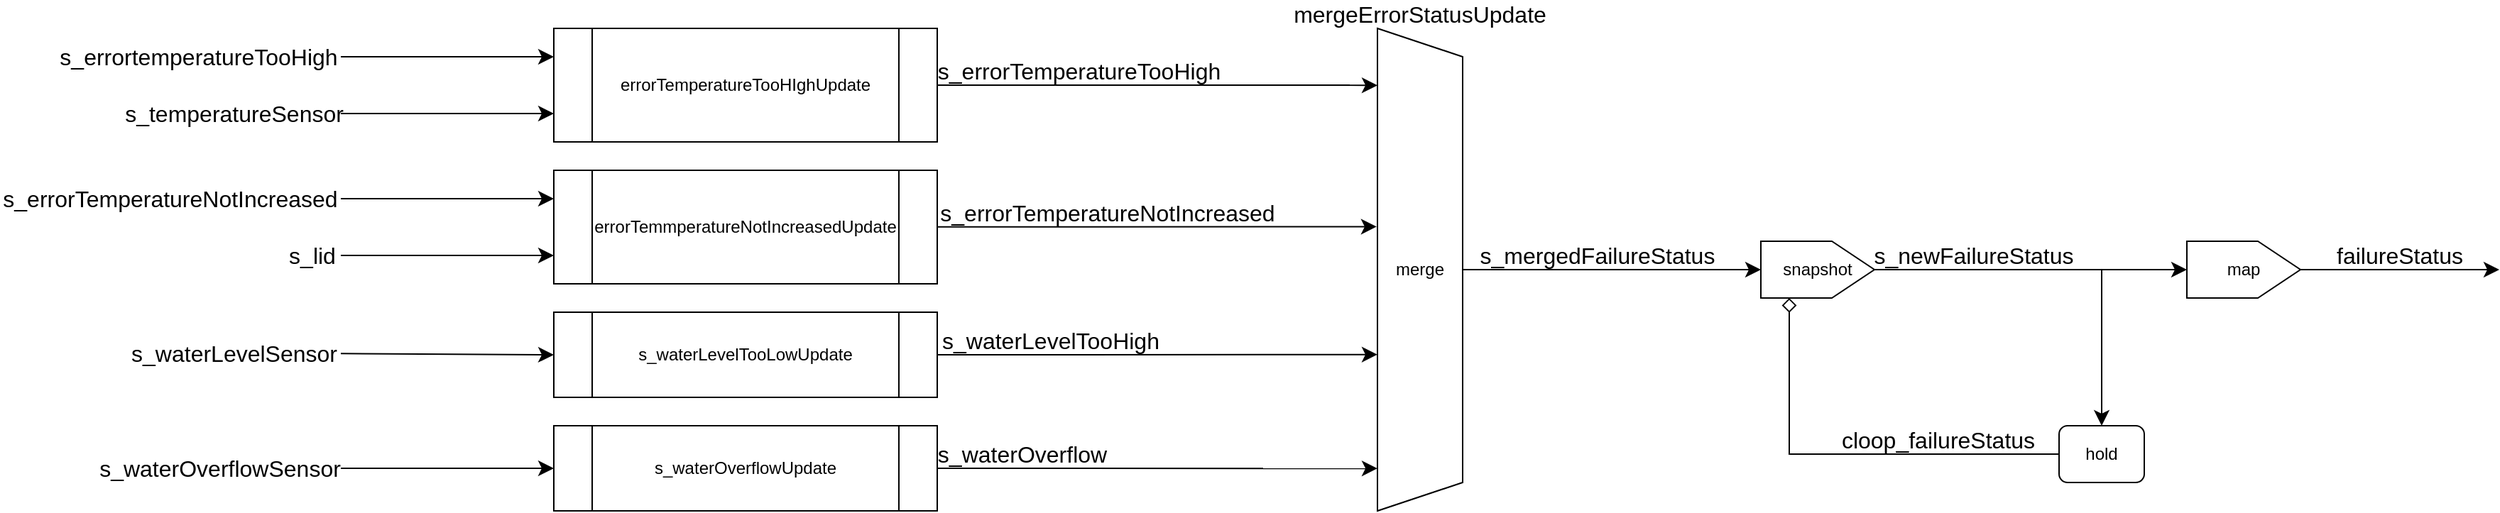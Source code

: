 <mxfile version="24.7.8">
  <diagram name="ページ1" id="DPECkVNB3UgCOBVVeCfZ">
    <mxGraphModel dx="2590" dy="2545" grid="1" gridSize="10" guides="1" tooltips="1" connect="1" arrows="1" fold="1" page="0" pageScale="1" pageWidth="827" pageHeight="1169" math="0" shadow="0">
      <root>
        <mxCell id="0" />
        <mxCell id="1" parent="0" />
        <mxCell id="ddpWuqFsvYL7ooWmANMH-38" style="edgeStyle=none;curved=1;rounded=0;orthogonalLoop=1;jettySize=auto;html=1;fontSize=12;startSize=8;endSize=8;" parent="1" source="ddpWuqFsvYL7ooWmANMH-1" target="ddpWuqFsvYL7ooWmANMH-42" edge="1">
          <mxGeometry relative="1" as="geometry">
            <mxPoint x="560" y="260" as="targetPoint" />
          </mxGeometry>
        </mxCell>
        <mxCell id="ddpWuqFsvYL7ooWmANMH-1" value="merge" style="shape=trapezoid;perimeter=trapezoidPerimeter;whiteSpace=wrap;html=1;fixedSize=1;direction=south;" parent="1" vertex="1">
          <mxGeometry x="290" y="40" width="60" height="340" as="geometry" />
        </mxCell>
        <mxCell id="ddpWuqFsvYL7ooWmANMH-2" value="s_errorTemperatureNotIncreased" style="text;html=1;align=center;verticalAlign=middle;whiteSpace=wrap;rounded=0;fontSize=16;" parent="1" vertex="1">
          <mxGeometry x="-20" y="160" width="240" height="20" as="geometry" />
        </mxCell>
        <mxCell id="ddpWuqFsvYL7ooWmANMH-3" value="s_errorTemperatureTooHigh" style="text;html=1;align=center;verticalAlign=middle;whiteSpace=wrap;rounded=0;fontSize=16;" parent="1" vertex="1">
          <mxGeometry x="-20" y="60" width="200" height="20" as="geometry" />
        </mxCell>
        <mxCell id="ddpWuqFsvYL7ooWmANMH-5" value="s_waterOverflow" style="text;html=1;align=center;verticalAlign=middle;whiteSpace=wrap;rounded=0;fontSize=16;" parent="1" vertex="1">
          <mxGeometry x="-20" y="330" width="120" height="20" as="geometry" />
        </mxCell>
        <mxCell id="ddpWuqFsvYL7ooWmANMH-6" value="s_waterLevelTooHigh" style="text;html=1;align=center;verticalAlign=middle;whiteSpace=wrap;rounded=0;fontSize=16;" parent="1" vertex="1">
          <mxGeometry x="-20" y="250" width="160" height="20" as="geometry" />
        </mxCell>
        <mxCell id="ddpWuqFsvYL7ooWmANMH-19" style="edgeStyle=none;curved=1;rounded=0;orthogonalLoop=1;jettySize=auto;html=1;exitX=1;exitY=0.5;exitDx=0;exitDy=0;fontSize=12;startSize=8;endSize=8;entryX=0.118;entryY=1;entryDx=0;entryDy=0;entryPerimeter=0;" parent="1" source="ddpWuqFsvYL7ooWmANMH-8" target="ddpWuqFsvYL7ooWmANMH-1" edge="1">
          <mxGeometry relative="1" as="geometry">
            <mxPoint x="280" y="80" as="targetPoint" />
            <Array as="points">
              <mxPoint x="280" y="80" />
              <mxPoint x="260" y="80" />
            </Array>
          </mxGeometry>
        </mxCell>
        <mxCell id="ddpWuqFsvYL7ooWmANMH-8" value="errorTemperatureTooHIghUpdate" style="shape=process;whiteSpace=wrap;html=1;backgroundOutline=1;" parent="1" vertex="1">
          <mxGeometry x="-290" y="40" width="270" height="80" as="geometry" />
        </mxCell>
        <mxCell id="ddpWuqFsvYL7ooWmANMH-18" style="edgeStyle=none;curved=1;rounded=0;orthogonalLoop=1;jettySize=auto;html=1;fontSize=12;startSize=8;endSize=8;entryX=0.411;entryY=1.009;entryDx=0;entryDy=0;entryPerimeter=0;" parent="1" source="ddpWuqFsvYL7ooWmANMH-9" target="ddpWuqFsvYL7ooWmANMH-1" edge="1">
          <mxGeometry relative="1" as="geometry">
            <mxPoint x="280" y="180" as="targetPoint" />
          </mxGeometry>
        </mxCell>
        <mxCell id="ddpWuqFsvYL7ooWmANMH-9" value="errorTemmperatureNotIncreasedUpdate" style="shape=process;whiteSpace=wrap;html=1;backgroundOutline=1;" parent="1" vertex="1">
          <mxGeometry x="-290" y="140" width="270" height="80" as="geometry" />
        </mxCell>
        <mxCell id="ddpWuqFsvYL7ooWmANMH-15" style="edgeStyle=none;curved=1;rounded=0;orthogonalLoop=1;jettySize=auto;html=1;fontSize=12;startSize=8;endSize=8;entryX=0.912;entryY=1;entryDx=0;entryDy=0;entryPerimeter=0;" parent="1" source="ddpWuqFsvYL7ooWmANMH-10" target="ddpWuqFsvYL7ooWmANMH-1" edge="1">
          <mxGeometry relative="1" as="geometry">
            <mxPoint x="220" y="350" as="targetPoint" />
          </mxGeometry>
        </mxCell>
        <mxCell id="ddpWuqFsvYL7ooWmANMH-10" value="s_waterOverflowUpdate" style="shape=process;whiteSpace=wrap;html=1;backgroundOutline=1;" parent="1" vertex="1">
          <mxGeometry x="-290" y="320" width="270" height="60" as="geometry" />
        </mxCell>
        <mxCell id="ddpWuqFsvYL7ooWmANMH-14" style="edgeStyle=none;curved=1;rounded=0;orthogonalLoop=1;jettySize=auto;html=1;fontSize=12;startSize=8;endSize=8;entryX=0.676;entryY=1;entryDx=0;entryDy=0;entryPerimeter=0;" parent="1" source="ddpWuqFsvYL7ooWmANMH-11" target="ddpWuqFsvYL7ooWmANMH-1" edge="1">
          <mxGeometry relative="1" as="geometry">
            <mxPoint x="200" y="270" as="targetPoint" />
            <Array as="points">
              <mxPoint x="70" y="270" />
            </Array>
          </mxGeometry>
        </mxCell>
        <mxCell id="ddpWuqFsvYL7ooWmANMH-11" value="s_waterLevelTooLowUpdate" style="shape=process;whiteSpace=wrap;html=1;backgroundOutline=1;" parent="1" vertex="1">
          <mxGeometry x="-290" y="240" width="270" height="60" as="geometry" />
        </mxCell>
        <mxCell id="ddpWuqFsvYL7ooWmANMH-16" style="edgeStyle=none;curved=1;rounded=0;orthogonalLoop=1;jettySize=auto;html=1;exitX=0.5;exitY=1;exitDx=0;exitDy=0;fontSize=12;startSize=8;endSize=8;" parent="1" source="ddpWuqFsvYL7ooWmANMH-5" target="ddpWuqFsvYL7ooWmANMH-5" edge="1">
          <mxGeometry relative="1" as="geometry" />
        </mxCell>
        <mxCell id="ddpWuqFsvYL7ooWmANMH-22" style="edgeStyle=none;curved=1;rounded=0;orthogonalLoop=1;jettySize=auto;html=1;entryX=0;entryY=0.25;entryDx=0;entryDy=0;fontSize=12;startSize=8;endSize=8;" parent="1" source="ddpWuqFsvYL7ooWmANMH-20" target="ddpWuqFsvYL7ooWmANMH-8" edge="1">
          <mxGeometry relative="1" as="geometry" />
        </mxCell>
        <mxCell id="ddpWuqFsvYL7ooWmANMH-20" value="s_errortemperatureTooHigh" style="text;html=1;align=center;verticalAlign=middle;whiteSpace=wrap;rounded=0;fontSize=16;" parent="1" vertex="1">
          <mxGeometry x="-640" y="50" width="200" height="20" as="geometry" />
        </mxCell>
        <mxCell id="ddpWuqFsvYL7ooWmANMH-23" style="edgeStyle=none;curved=1;rounded=0;orthogonalLoop=1;jettySize=auto;html=1;entryX=0;entryY=0.75;entryDx=0;entryDy=0;fontSize=12;startSize=8;endSize=8;" parent="1" source="ddpWuqFsvYL7ooWmANMH-21" target="ddpWuqFsvYL7ooWmANMH-8" edge="1">
          <mxGeometry relative="1" as="geometry" />
        </mxCell>
        <mxCell id="ddpWuqFsvYL7ooWmANMH-21" value="s_temperatureSensor" style="text;html=1;align=center;verticalAlign=middle;whiteSpace=wrap;rounded=0;fontSize=16;" parent="1" vertex="1">
          <mxGeometry x="-590" y="90" width="150" height="20" as="geometry" />
        </mxCell>
        <mxCell id="ddpWuqFsvYL7ooWmANMH-24" style="edgeStyle=none;curved=1;rounded=0;orthogonalLoop=1;jettySize=auto;html=1;entryX=0.5;entryY=1;entryDx=0;entryDy=0;fontSize=12;startSize=8;endSize=8;" parent="1" edge="1">
          <mxGeometry relative="1" as="geometry">
            <mxPoint x="20" y="270" as="sourcePoint" />
            <mxPoint x="20" y="270" as="targetPoint" />
          </mxGeometry>
        </mxCell>
        <mxCell id="ddpWuqFsvYL7ooWmANMH-27" style="edgeStyle=none;curved=1;rounded=0;orthogonalLoop=1;jettySize=auto;html=1;entryX=0;entryY=0.25;entryDx=0;entryDy=0;fontSize=12;startSize=8;endSize=8;" parent="1" source="ddpWuqFsvYL7ooWmANMH-26" target="ddpWuqFsvYL7ooWmANMH-9" edge="1">
          <mxGeometry relative="1" as="geometry" />
        </mxCell>
        <mxCell id="ddpWuqFsvYL7ooWmANMH-26" value="s_errorTemperatureNotIncreased" style="text;html=1;align=center;verticalAlign=middle;whiteSpace=wrap;rounded=0;fontSize=16;" parent="1" vertex="1">
          <mxGeometry x="-680" y="150" width="240" height="20" as="geometry" />
        </mxCell>
        <mxCell id="ddpWuqFsvYL7ooWmANMH-29" style="edgeStyle=none;curved=1;rounded=0;orthogonalLoop=1;jettySize=auto;html=1;entryX=0;entryY=0.75;entryDx=0;entryDy=0;fontSize=12;startSize=8;endSize=8;" parent="1" source="ddpWuqFsvYL7ooWmANMH-28" target="ddpWuqFsvYL7ooWmANMH-9" edge="1">
          <mxGeometry relative="1" as="geometry" />
        </mxCell>
        <mxCell id="ddpWuqFsvYL7ooWmANMH-28" value="s_lid" style="text;html=1;align=center;verticalAlign=middle;whiteSpace=wrap;rounded=0;fontSize=16;" parent="1" vertex="1">
          <mxGeometry x="-480" y="190" width="40" height="20" as="geometry" />
        </mxCell>
        <mxCell id="ddpWuqFsvYL7ooWmANMH-33" style="edgeStyle=none;curved=1;rounded=0;orthogonalLoop=1;jettySize=auto;html=1;entryX=0;entryY=0.5;entryDx=0;entryDy=0;fontSize=12;startSize=8;endSize=8;" parent="1" source="ddpWuqFsvYL7ooWmANMH-32" target="ddpWuqFsvYL7ooWmANMH-11" edge="1">
          <mxGeometry relative="1" as="geometry" />
        </mxCell>
        <mxCell id="ddpWuqFsvYL7ooWmANMH-32" value="s_waterLevelSensor" style="text;html=1;align=center;verticalAlign=middle;whiteSpace=wrap;rounded=0;fontSize=16;" parent="1" vertex="1">
          <mxGeometry x="-590" y="257.5" width="150" height="22.5" as="geometry" />
        </mxCell>
        <mxCell id="ddpWuqFsvYL7ooWmANMH-35" style="edgeStyle=none;curved=1;rounded=0;orthogonalLoop=1;jettySize=auto;html=1;entryX=0;entryY=0.5;entryDx=0;entryDy=0;fontSize=12;startSize=8;endSize=8;" parent="1" source="ddpWuqFsvYL7ooWmANMH-34" target="ddpWuqFsvYL7ooWmANMH-10" edge="1">
          <mxGeometry relative="1" as="geometry" />
        </mxCell>
        <mxCell id="ddpWuqFsvYL7ooWmANMH-34" value="s_waterOverflowSensor" style="text;html=1;align=center;verticalAlign=middle;whiteSpace=wrap;rounded=0;fontSize=16;" parent="1" vertex="1">
          <mxGeometry x="-610" y="340" width="170" height="20" as="geometry" />
        </mxCell>
        <mxCell id="ddpWuqFsvYL7ooWmANMH-40" value="s_mergedFailureStatus" style="text;html=1;align=center;verticalAlign=middle;whiteSpace=wrap;rounded=0;fontSize=16;" parent="1" vertex="1">
          <mxGeometry x="360" y="190" width="170" height="20" as="geometry" />
        </mxCell>
        <mxCell id="ddpWuqFsvYL7ooWmANMH-41" value="mergeErrorStatusUpdate" style="text;html=1;align=center;verticalAlign=middle;whiteSpace=wrap;rounded=0;fontSize=16;rotation=0;" parent="1" vertex="1">
          <mxGeometry x="220" y="20" width="200" height="20" as="geometry" />
        </mxCell>
        <mxCell id="ddpWuqFsvYL7ooWmANMH-43" style="edgeStyle=none;curved=0;rounded=0;orthogonalLoop=1;jettySize=auto;html=1;exitX=0.5;exitY=1;exitDx=0;exitDy=0;fontSize=12;startSize=8;endSize=8;entryX=0.5;entryY=0;entryDx=0;entryDy=0;" parent="1" source="ddpWuqFsvYL7ooWmANMH-42" target="ddpWuqFsvYL7ooWmANMH-46" edge="1">
          <mxGeometry relative="1" as="geometry">
            <mxPoint x="810" y="260" as="targetPoint" />
            <Array as="points">
              <mxPoint x="800" y="210" />
            </Array>
          </mxGeometry>
        </mxCell>
        <mxCell id="ddpWuqFsvYL7ooWmANMH-51" style="edgeStyle=none;curved=1;rounded=0;orthogonalLoop=1;jettySize=auto;html=1;fontSize=12;startSize=8;endSize=8;entryX=0.5;entryY=0;entryDx=0;entryDy=0;" parent="1" source="ddpWuqFsvYL7ooWmANMH-42" target="ddpWuqFsvYL7ooWmANMH-52" edge="1">
          <mxGeometry relative="1" as="geometry">
            <mxPoint x="880" y="260" as="targetPoint" />
          </mxGeometry>
        </mxCell>
        <mxCell id="ddpWuqFsvYL7ooWmANMH-42" value="snapshot" style="shape=offPageConnector;whiteSpace=wrap;html=1;direction=north;" parent="1" vertex="1">
          <mxGeometry x="560" y="190" width="80" height="40" as="geometry" />
        </mxCell>
        <mxCell id="ddpWuqFsvYL7ooWmANMH-45" value="s_newFailureStatus" style="text;html=1;align=center;verticalAlign=middle;whiteSpace=wrap;rounded=0;fontSize=16;" parent="1" vertex="1">
          <mxGeometry x="640" y="190" width="140" height="20" as="geometry" />
        </mxCell>
        <mxCell id="ddpWuqFsvYL7ooWmANMH-50" style="edgeStyle=none;curved=0;rounded=0;orthogonalLoop=1;jettySize=auto;html=1;exitX=0;exitY=0.5;exitDx=0;exitDy=0;entryX=0;entryY=0.25;entryDx=0;entryDy=0;fontSize=12;startSize=8;endSize=8;endArrow=diamond;endFill=0;" parent="1" source="ddpWuqFsvYL7ooWmANMH-46" target="ddpWuqFsvYL7ooWmANMH-42" edge="1">
          <mxGeometry relative="1" as="geometry">
            <Array as="points">
              <mxPoint x="580" y="340" />
            </Array>
          </mxGeometry>
        </mxCell>
        <mxCell id="ddpWuqFsvYL7ooWmANMH-46" value="hold" style="rounded=1;whiteSpace=wrap;html=1;" parent="1" vertex="1">
          <mxGeometry x="770" y="320" width="60" height="40" as="geometry" />
        </mxCell>
        <mxCell id="ddpWuqFsvYL7ooWmANMH-48" value="cloop_failureStatus" style="text;html=1;align=center;verticalAlign=middle;whiteSpace=wrap;rounded=0;fontSize=16;" parent="1" vertex="1">
          <mxGeometry x="610" y="320" width="150" height="20" as="geometry" />
        </mxCell>
        <mxCell id="ddpWuqFsvYL7ooWmANMH-53" style="edgeStyle=none;curved=1;rounded=0;orthogonalLoop=1;jettySize=auto;html=1;fontSize=12;startSize=8;endSize=8;" parent="1" source="ddpWuqFsvYL7ooWmANMH-52" edge="1">
          <mxGeometry relative="1" as="geometry">
            <mxPoint x="1080" y="210" as="targetPoint" />
          </mxGeometry>
        </mxCell>
        <mxCell id="ddpWuqFsvYL7ooWmANMH-52" value="map" style="shape=offPageConnector;whiteSpace=wrap;html=1;direction=north;" parent="1" vertex="1">
          <mxGeometry x="860" y="190" width="80" height="40" as="geometry" />
        </mxCell>
        <mxCell id="ddpWuqFsvYL7ooWmANMH-54" value="failureStatus" style="text;html=1;align=center;verticalAlign=middle;whiteSpace=wrap;rounded=0;fontSize=16;" parent="1" vertex="1">
          <mxGeometry x="960" y="190" width="100" height="20" as="geometry" />
        </mxCell>
      </root>
    </mxGraphModel>
  </diagram>
</mxfile>
